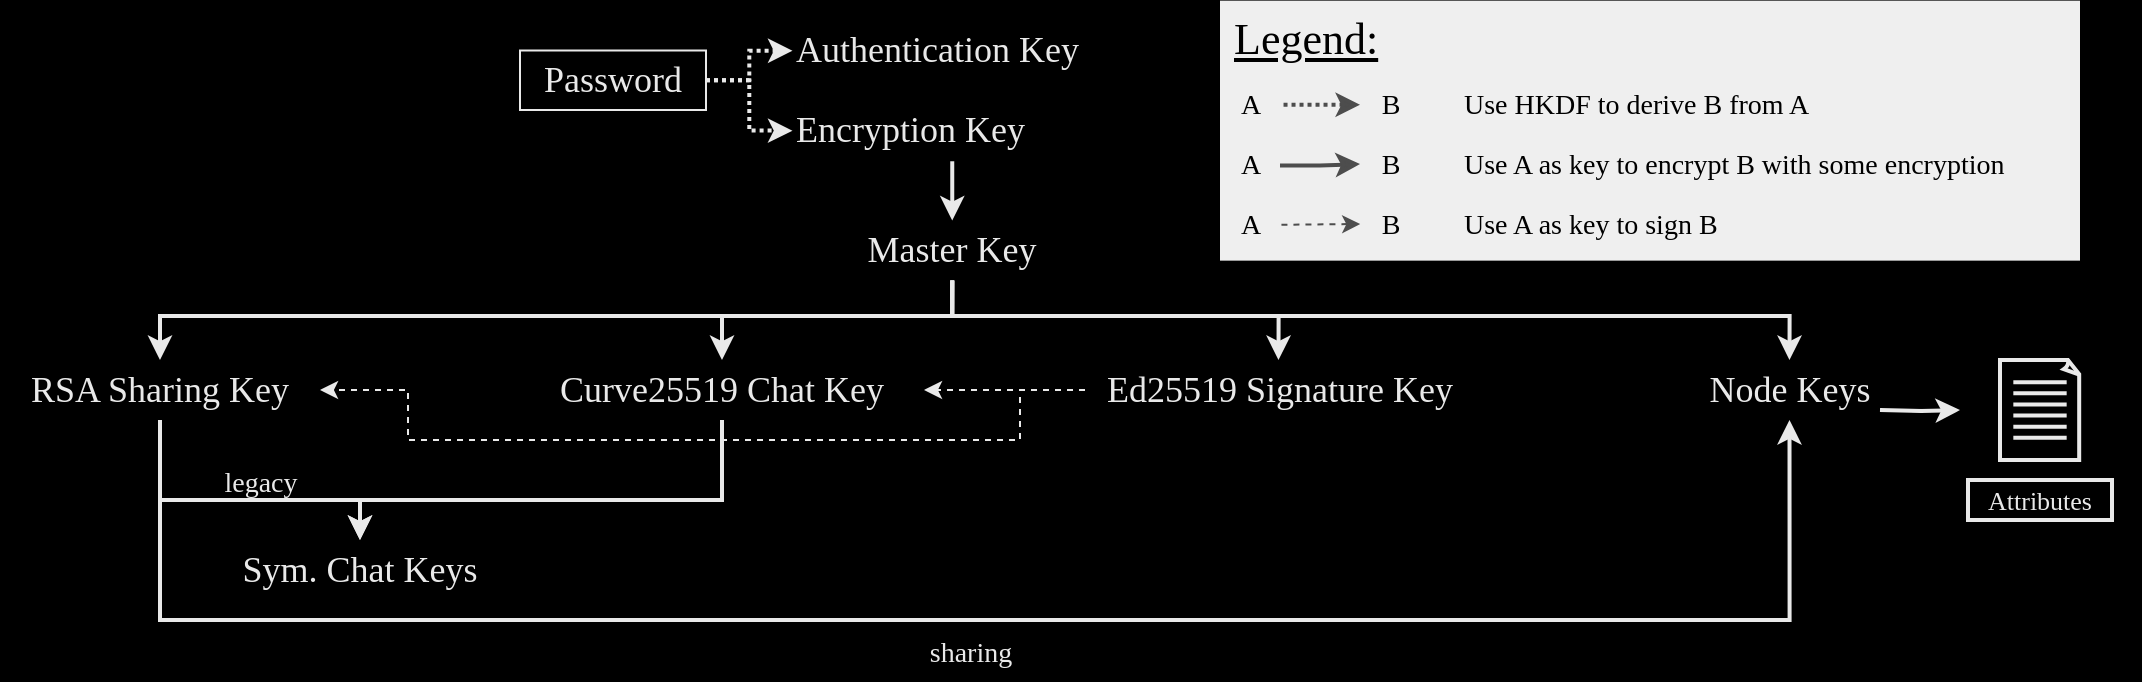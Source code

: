 <mxfile version="20.0.1" type="device" pages="2"><diagram id="Td81fvxVO85smzvYW5EH" name="key_hierarchy"><mxGraphModel dx="908" dy="1282" grid="1" gridSize="10" guides="1" tooltips="1" connect="1" arrows="1" fold="1" page="1" pageScale="1" pageWidth="850" pageHeight="1100" background="#000000" math="1" shadow="0"><root><mxCell id="0"/><mxCell id="1" parent="0"/><mxCell id="oDZSyUf5LkgQcqAlKY-A-1" value="" style="rounded=0;whiteSpace=wrap;html=1;fillColor=none;strokeColor=none;" parent="1" vertex="1"><mxGeometry x="120" y="40" width="1070" height="340" as="geometry"/></mxCell><mxCell id="oDZSyUf5LkgQcqAlKY-A-2" style="edgeStyle=orthogonalEdgeStyle;rounded=0;orthogonalLoop=1;jettySize=auto;html=1;exitX=0.5;exitY=1;exitDx=0;exitDy=0;entryX=0.5;entryY=0;entryDx=0;entryDy=0;fontFamily=Palatino;fontSize=16;fontColor=#e9e9e9;startArrow=none;startFill=0;endArrow=classic;endFill=1;strokeColor=#E9E9E9;strokeWidth=2;" parent="1" source="oDZSyUf5LkgQcqAlKY-A-28" target="oDZSyUf5LkgQcqAlKY-A-8" edge="1"><mxGeometry relative="1" as="geometry"><mxPoint x="616" y="158" as="sourcePoint"/><Array as="points"><mxPoint x="596" y="198"/><mxPoint x="200" y="198"/></Array></mxGeometry></mxCell><mxCell id="oDZSyUf5LkgQcqAlKY-A-3" style="edgeStyle=orthogonalEdgeStyle;rounded=0;orthogonalLoop=1;jettySize=auto;html=1;exitX=0.5;exitY=1;exitDx=0;exitDy=0;fontFamily=Palatino;fontSize=16;fontColor=#e9e9e9;startArrow=none;startFill=0;endArrow=classic;endFill=1;strokeColor=#E9E9E9;strokeWidth=2;entryX=0.5;entryY=0;entryDx=0;entryDy=0;" parent="1" source="oDZSyUf5LkgQcqAlKY-A-28" target="oDZSyUf5LkgQcqAlKY-A-10" edge="1"><mxGeometry relative="1" as="geometry"><mxPoint x="616" y="158" as="sourcePoint"/><Array as="points"><mxPoint x="596" y="198"/><mxPoint x="481" y="198"/></Array></mxGeometry></mxCell><mxCell id="oDZSyUf5LkgQcqAlKY-A-4" style="edgeStyle=orthogonalEdgeStyle;rounded=0;orthogonalLoop=1;jettySize=auto;html=1;exitX=0.5;exitY=1;exitDx=0;exitDy=0;entryX=0.5;entryY=0;entryDx=0;entryDy=0;fontFamily=Palatino;fontSize=16;fontColor=#e9e9e9;startArrow=none;startFill=0;endArrow=classic;endFill=1;strokeColor=#E9E9E9;strokeWidth=2;" parent="1" source="oDZSyUf5LkgQcqAlKY-A-28" target="oDZSyUf5LkgQcqAlKY-A-13" edge="1"><mxGeometry relative="1" as="geometry"><mxPoint x="616" y="158" as="sourcePoint"/><Array as="points"><mxPoint x="596" y="198"/><mxPoint x="759" y="198"/></Array></mxGeometry></mxCell><mxCell id="oDZSyUf5LkgQcqAlKY-A-5" style="edgeStyle=orthogonalEdgeStyle;rounded=0;orthogonalLoop=1;jettySize=auto;html=1;exitX=0.5;exitY=1;exitDx=0;exitDy=0;entryX=0.5;entryY=0;entryDx=0;entryDy=0;fontFamily=Palatino;fontSize=18;fontColor=#e9e9e9;startArrow=none;startFill=0;endArrow=classic;endFill=1;strokeColor=#E9E9E9;strokeWidth=2;" parent="1" source="oDZSyUf5LkgQcqAlKY-A-28" target="oDZSyUf5LkgQcqAlKY-A-16" edge="1"><mxGeometry relative="1" as="geometry"><mxPoint x="616" y="158" as="sourcePoint"/><Array as="points"><mxPoint x="596" y="198"/><mxPoint x="1015" y="198"/></Array></mxGeometry></mxCell><mxCell id="oDZSyUf5LkgQcqAlKY-A-6" style="edgeStyle=orthogonalEdgeStyle;rounded=0;orthogonalLoop=1;jettySize=auto;html=1;exitX=0.5;exitY=1;exitDx=0;exitDy=0;fontFamily=Palatino;fontSize=16;fontColor=#e9e9e9;startArrow=none;startFill=0;endArrow=classic;endFill=1;strokeColor=#E9E9E9;strokeWidth=2;entryX=0.5;entryY=0;entryDx=0;entryDy=0;" parent="1" source="oDZSyUf5LkgQcqAlKY-A-8" target="oDZSyUf5LkgQcqAlKY-A-14" edge="1"><mxGeometry relative="1" as="geometry"><mxPoint x="337.5" y="290.0" as="targetPoint"/><Array as="points"><mxPoint x="200" y="290"/><mxPoint x="300" y="290"/></Array></mxGeometry></mxCell><mxCell id="oDZSyUf5LkgQcqAlKY-A-7" style="edgeStyle=orthogonalEdgeStyle;rounded=0;orthogonalLoop=1;jettySize=auto;html=1;exitX=0.5;exitY=1;exitDx=0;exitDy=0;entryX=0.5;entryY=1;entryDx=0;entryDy=0;fontFamily=Palatino;fontSize=18;fontColor=#e9e9e9;startArrow=none;startFill=0;endArrow=classic;endFill=1;strokeColor=#E9E9E9;strokeWidth=2;" parent="1" source="oDZSyUf5LkgQcqAlKY-A-8" target="oDZSyUf5LkgQcqAlKY-A-16" edge="1"><mxGeometry relative="1" as="geometry"><Array as="points"><mxPoint x="200" y="350"/><mxPoint x="1015" y="350"/></Array></mxGeometry></mxCell><mxCell id="oDZSyUf5LkgQcqAlKY-A-8" value="RSA Sharing Key" style="text;html=1;strokeColor=none;fillColor=none;align=center;verticalAlign=middle;whiteSpace=wrap;rounded=0;labelBackgroundColor=none;fontFamily=Palatino;fontSize=18;fontColor=#e9e9e9;" parent="1" vertex="1"><mxGeometry x="120" y="220" width="160" height="30" as="geometry"/></mxCell><mxCell id="oDZSyUf5LkgQcqAlKY-A-9" style="edgeStyle=orthogonalEdgeStyle;rounded=0;orthogonalLoop=1;jettySize=auto;html=1;exitX=0.5;exitY=1;exitDx=0;exitDy=0;fontFamily=Palatino;fontSize=16;fontColor=#e9e9e9;startArrow=none;startFill=0;endArrow=classic;endFill=1;strokeColor=#E9E9E9;strokeWidth=2;entryX=0.5;entryY=0;entryDx=0;entryDy=0;" parent="1" source="oDZSyUf5LkgQcqAlKY-A-10" target="oDZSyUf5LkgQcqAlKY-A-14" edge="1"><mxGeometry relative="1" as="geometry"><mxPoint x="417.5" y="280.0" as="targetPoint"/><Array as="points"><mxPoint x="481" y="290"/><mxPoint x="300" y="290"/></Array></mxGeometry></mxCell><mxCell id="oDZSyUf5LkgQcqAlKY-A-10" value="Curve25519 Chat Key" style="text;html=1;strokeColor=none;fillColor=none;align=center;verticalAlign=middle;whiteSpace=wrap;rounded=0;labelBackgroundColor=none;fontFamily=Palatino;fontSize=18;fontColor=#e9e9e9;" parent="1" vertex="1"><mxGeometry x="380" y="220" width="202" height="30" as="geometry"/></mxCell><mxCell id="oDZSyUf5LkgQcqAlKY-A-11" style="edgeStyle=orthogonalEdgeStyle;rounded=0;orthogonalLoop=1;jettySize=auto;html=1;exitX=0;exitY=0.5;exitDx=0;exitDy=0;entryX=1;entryY=0.5;entryDx=0;entryDy=0;fontFamily=Palatino;fontSize=18;fontColor=#e9e9e9;startArrow=none;startFill=0;endArrow=classic;endFill=1;strokeColor=#E9E9E9;strokeWidth=1;dashed=1;" parent="1" source="oDZSyUf5LkgQcqAlKY-A-13" target="oDZSyUf5LkgQcqAlKY-A-10" edge="1"><mxGeometry relative="1" as="geometry"/></mxCell><mxCell id="oDZSyUf5LkgQcqAlKY-A-12" style="edgeStyle=orthogonalEdgeStyle;rounded=0;orthogonalLoop=1;jettySize=auto;html=1;exitX=0;exitY=0.5;exitDx=0;exitDy=0;entryX=1;entryY=0.5;entryDx=0;entryDy=0;dashed=1;fontFamily=Palatino;fontSize=18;fontColor=#e9e9e9;startArrow=none;startFill=0;endArrow=classic;endFill=1;strokeColor=#E9E9E9;strokeWidth=1;" parent="1" source="oDZSyUf5LkgQcqAlKY-A-13" target="oDZSyUf5LkgQcqAlKY-A-8" edge="1"><mxGeometry relative="1" as="geometry"><Array as="points"><mxPoint x="630" y="235"/><mxPoint x="630" y="260"/><mxPoint x="324" y="260"/><mxPoint x="324" y="235"/></Array></mxGeometry></mxCell><mxCell id="oDZSyUf5LkgQcqAlKY-A-13" value="Ed25519 Signature Key" style="text;html=1;strokeColor=none;fillColor=none;align=center;verticalAlign=middle;whiteSpace=wrap;rounded=0;labelBackgroundColor=none;fontFamily=Palatino;fontSize=18;fontColor=#e9e9e9;" parent="1" vertex="1"><mxGeometry x="662.5" y="220" width="193.5" height="30" as="geometry"/></mxCell><mxCell id="oDZSyUf5LkgQcqAlKY-A-14" value="Sym. Chat Keys" style="text;html=1;strokeColor=none;fillColor=none;align=center;verticalAlign=middle;whiteSpace=wrap;rounded=0;labelBackgroundColor=none;fontFamily=Palatino;fontSize=18;fontColor=#e9e9e9;" parent="1" vertex="1"><mxGeometry x="210" y="310" width="180" height="30" as="geometry"/></mxCell><mxCell id="oDZSyUf5LkgQcqAlKY-A-15" value="&lt;font style=&quot;font-size: 14px&quot;&gt;legacy&lt;/font&gt;" style="text;html=1;align=center;verticalAlign=middle;resizable=0;points=[];autosize=1;strokeColor=none;fillColor=none;fontSize=16;fontFamily=Palatino;fontColor=#e9e9e9;" parent="1" vertex="1"><mxGeometry x="220" y="265" width="60" height="30" as="geometry"/></mxCell><mxCell id="oDZSyUf5LkgQcqAlKY-A-16" value="Node Keys" style="text;html=1;strokeColor=none;fillColor=none;align=center;verticalAlign=middle;whiteSpace=wrap;rounded=0;labelBackgroundColor=none;fontFamily=Palatino;fontSize=18;fontColor=#e9e9e9;fontSource=https%3A%2F%2Ffonts.googleapis.com%2Fcss%3Ffamily%3DPalatino;" parent="1" vertex="1"><mxGeometry x="949.75" y="220" width="130" height="30" as="geometry"/></mxCell><mxCell id="oDZSyUf5LkgQcqAlKY-A-17" value="&lt;font style=&quot;font-size: 14px&quot;&gt;sharing&lt;/font&gt;" style="text;html=1;align=center;verticalAlign=middle;resizable=0;points=[];autosize=1;strokeColor=none;fillColor=none;fontSize=16;fontFamily=Palatino;fontColor=#e9e9e9;" parent="1" vertex="1"><mxGeometry x="570" y="350" width="70" height="30" as="geometry"/></mxCell><mxCell id="oDZSyUf5LkgQcqAlKY-A-18" style="edgeStyle=orthogonalEdgeStyle;rounded=0;orthogonalLoop=1;jettySize=auto;html=1;fontFamily=Palatino;fontSize=22;fontColor=#e9e9e9;strokeWidth=2;fillColor=#000000;strokeColor=#E9E9E9;" parent="1" edge="1"><mxGeometry relative="1" as="geometry"><mxPoint x="1100" y="245" as="targetPoint"/><mxPoint x="1060" y="245" as="sourcePoint"/></mxGeometry></mxCell><mxCell id="oDZSyUf5LkgQcqAlKY-A-19" value="" style="group;fontColor=#e9e9e9;strokeColor=none;" parent="1" vertex="1" connectable="0"><mxGeometry x="1120" y="220" width="56" height="80" as="geometry"/></mxCell><mxCell id="oDZSyUf5LkgQcqAlKY-A-20" value="" style="whiteSpace=wrap;html=1;shape=mxgraph.basic.document;fontFamily=Palatino;fontSize=22;fontColor=#e9e9e9;strokeColor=#E9E9E9;strokeWidth=2;fillColor=none;" parent="oDZSyUf5LkgQcqAlKY-A-19" vertex="1"><mxGeometry width="40" height="50" as="geometry"/></mxCell><mxCell id="oDZSyUf5LkgQcqAlKY-A-21" value="" style="endArrow=none;html=1;rounded=0;fontFamily=Palatino;fontSize=22;fontColor=#e9e9e9;strokeWidth=2;fillColor=#000000;strokeColor=#E9E9E9;" parent="oDZSyUf5LkgQcqAlKY-A-19" edge="1"><mxGeometry width="50" height="50" relative="1" as="geometry"><mxPoint x="6.667" y="11.111" as="sourcePoint"/><mxPoint x="33.333" y="11.111" as="targetPoint"/></mxGeometry></mxCell><mxCell id="oDZSyUf5LkgQcqAlKY-A-22" value="" style="endArrow=none;html=1;rounded=0;fontFamily=Palatino;fontSize=22;fontColor=#e9e9e9;strokeWidth=2;fillColor=#000000;strokeColor=#E9E9E9;" parent="oDZSyUf5LkgQcqAlKY-A-19" edge="1"><mxGeometry width="50" height="50" relative="1" as="geometry"><mxPoint x="6.667" y="16.667" as="sourcePoint"/><mxPoint x="33.333" y="16.667" as="targetPoint"/></mxGeometry></mxCell><mxCell id="oDZSyUf5LkgQcqAlKY-A-23" value="" style="endArrow=none;html=1;rounded=0;fontFamily=Palatino;fontSize=22;fontColor=#e9e9e9;strokeWidth=2;fillColor=#000000;strokeColor=#E9E9E9;" parent="oDZSyUf5LkgQcqAlKY-A-19" edge="1"><mxGeometry width="50" height="50" relative="1" as="geometry"><mxPoint x="6.667" y="22.222" as="sourcePoint"/><mxPoint x="33.333" y="22.222" as="targetPoint"/></mxGeometry></mxCell><mxCell id="oDZSyUf5LkgQcqAlKY-A-24" value="" style="endArrow=none;html=1;rounded=0;fontFamily=Palatino;fontSize=22;fontColor=#e9e9e9;strokeWidth=2;fillColor=#000000;strokeColor=#E9E9E9;" parent="oDZSyUf5LkgQcqAlKY-A-19" edge="1"><mxGeometry width="50" height="50" relative="1" as="geometry"><mxPoint x="6.667" y="27.778" as="sourcePoint"/><mxPoint x="33.333" y="27.778" as="targetPoint"/></mxGeometry></mxCell><mxCell id="oDZSyUf5LkgQcqAlKY-A-25" value="" style="endArrow=none;html=1;rounded=0;fontFamily=Palatino;fontSize=22;fontColor=#e9e9e9;strokeWidth=2;fillColor=#000000;strokeColor=#E9E9E9;" parent="oDZSyUf5LkgQcqAlKY-A-19" edge="1"><mxGeometry width="50" height="50" relative="1" as="geometry"><mxPoint x="6.667" y="33.333" as="sourcePoint"/><mxPoint x="33.333" y="33.333" as="targetPoint"/></mxGeometry></mxCell><mxCell id="oDZSyUf5LkgQcqAlKY-A-26" value="" style="endArrow=none;html=1;rounded=0;fontFamily=Palatino;fontSize=22;fontColor=#e9e9e9;strokeWidth=2;fillColor=#000000;strokeColor=#E9E9E9;" parent="oDZSyUf5LkgQcqAlKY-A-19" edge="1"><mxGeometry width="50" height="50" relative="1" as="geometry"><mxPoint x="6.667" y="38.889" as="sourcePoint"/><mxPoint x="33.333" y="38.889" as="targetPoint"/></mxGeometry></mxCell><mxCell id="oDZSyUf5LkgQcqAlKY-A-27" value="Attributes" style="rounded=0;whiteSpace=wrap;html=1;fontFamily=Palatino;fontSize=13;fontColor=#e9e9e9;strokeColor=#E9E9E9;strokeWidth=2;fillColor=none;" parent="oDZSyUf5LkgQcqAlKY-A-19" vertex="1"><mxGeometry x="-16" y="60" width="72" height="20" as="geometry"/></mxCell><mxCell id="oDZSyUf5LkgQcqAlKY-A-28" value="Master Key" style="text;html=1;strokeColor=none;fillColor=none;align=center;verticalAlign=middle;whiteSpace=wrap;rounded=0;labelBackgroundColor=none;fontFamily=Palatino;fontSize=18;fontColor=#e9e9e9;" parent="1" vertex="1"><mxGeometry x="496.19" y="150.25" width="199.87" height="30" as="geometry"/></mxCell><mxCell id="oDZSyUf5LkgQcqAlKY-A-29" style="edgeStyle=orthogonalEdgeStyle;rounded=0;orthogonalLoop=1;jettySize=auto;html=1;exitX=1;exitY=0.5;exitDx=0;exitDy=0;entryX=0;entryY=0.5;entryDx=0;entryDy=0;dashed=1;dashPattern=1 1;strokeWidth=2;fontColor=#e9e9e9;strokeColor=#E9E9E9;" parent="1" source="oDZSyUf5LkgQcqAlKY-A-31" target="oDZSyUf5LkgQcqAlKY-A-32" edge="1"><mxGeometry relative="1" as="geometry"/></mxCell><mxCell id="oDZSyUf5LkgQcqAlKY-A-30" style="edgeStyle=orthogonalEdgeStyle;rounded=0;orthogonalLoop=1;jettySize=auto;html=1;exitX=1;exitY=0.5;exitDx=0;exitDy=0;entryX=0;entryY=0.5;entryDx=0;entryDy=0;dashed=1;dashPattern=1 1;strokeWidth=2;fontColor=#e9e9e9;strokeColor=#E9E9E9;" parent="1" source="oDZSyUf5LkgQcqAlKY-A-31" target="oDZSyUf5LkgQcqAlKY-A-34" edge="1"><mxGeometry relative="1" as="geometry"/></mxCell><mxCell id="oDZSyUf5LkgQcqAlKY-A-31" value="Password" style="text;html=1;strokeColor=#E9E9E9;fillColor=none;align=center;verticalAlign=middle;whiteSpace=wrap;rounded=0;labelBackgroundColor=none;fontFamily=Palatino;fontSize=18;fontColor=#e9e9e9;" parent="1" vertex="1"><mxGeometry x="380" y="65.25" width="93" height="29.75" as="geometry"/></mxCell><mxCell id="oDZSyUf5LkgQcqAlKY-A-32" value="Authentication Key" style="text;html=1;strokeColor=none;fillColor=none;align=left;verticalAlign=middle;whiteSpace=wrap;rounded=0;labelBackgroundColor=none;fontFamily=Palatino;fontSize=18;fontColor=#e9e9e9;" parent="1" vertex="1"><mxGeometry x="516.25" y="50" width="199.75" height="30.75" as="geometry"/></mxCell><mxCell id="oDZSyUf5LkgQcqAlKY-A-33" style="edgeStyle=orthogonalEdgeStyle;rounded=0;orthogonalLoop=1;jettySize=auto;html=1;exitX=0.5;exitY=1;exitDx=0;exitDy=0;entryX=0.5;entryY=0;entryDx=0;entryDy=0;strokeWidth=2;fontColor=#e9e9e9;strokeColor=#E9E9E9;" parent="1" source="oDZSyUf5LkgQcqAlKY-A-34" target="oDZSyUf5LkgQcqAlKY-A-28" edge="1"><mxGeometry relative="1" as="geometry"/></mxCell><mxCell id="oDZSyUf5LkgQcqAlKY-A-34" value="Encryption Key&amp;nbsp;" style="text;html=1;strokeColor=none;fillColor=none;align=left;verticalAlign=middle;whiteSpace=wrap;rounded=0;labelBackgroundColor=none;fontFamily=Palatino;fontSize=18;fontColor=#e9e9e9;" parent="1" vertex="1"><mxGeometry x="516.25" y="90" width="159.75" height="30.63" as="geometry"/></mxCell><mxCell id="oDZSyUf5LkgQcqAlKY-A-35" value="" style="rounded=0;whiteSpace=wrap;html=1;labelBackgroundColor=none;fontFamily=Palatino;fontSize=14;fontColor=#000000;strokeColor=none;strokeWidth=1;fillColor=#EFEFEF;gradientColor=none;" parent="1" vertex="1"><mxGeometry x="730" y="40.32" width="430" height="130" as="geometry"/></mxCell><mxCell id="oDZSyUf5LkgQcqAlKY-A-36" value="" style="endArrow=none;html=1;rounded=0;dashed=1;fontFamily=Palatino;fontSize=14;fontColor=#000000;strokeColor=#4D4D4D;strokeWidth=1;endFill=0;startArrow=classic;startFill=1;exitX=0.163;exitY=0.859;exitDx=0;exitDy=0;exitPerimeter=0;" parent="1" edge="1" source="oDZSyUf5LkgQcqAlKY-A-35"><mxGeometry width="50" height="50" relative="1" as="geometry"><mxPoint x="790" y="152" as="sourcePoint"/><mxPoint x="760.0" y="152.4" as="targetPoint"/></mxGeometry></mxCell><mxCell id="oDZSyUf5LkgQcqAlKY-A-37" value="A" style="text;html=1;align=center;verticalAlign=middle;resizable=0;points=[];autosize=1;strokeColor=none;fillColor=none;fontSize=14;fontFamily=Palatino;fontColor=#000000;" parent="1" vertex="1"><mxGeometry x="730" y="142.82" width="30" height="20" as="geometry"/></mxCell><mxCell id="oDZSyUf5LkgQcqAlKY-A-38" value="B" style="text;html=1;align=center;verticalAlign=middle;resizable=0;points=[];autosize=1;strokeColor=none;fillColor=none;fontSize=14;fontFamily=Palatino;fontColor=#000000;" parent="1" vertex="1"><mxGeometry x="805" y="142.82" width="20" height="20" as="geometry"/></mxCell><mxCell id="oDZSyUf5LkgQcqAlKY-A-39" value="Use A as key to sign B" style="text;html=1;align=left;verticalAlign=middle;resizable=0;points=[];autosize=1;strokeColor=none;fillColor=none;fontSize=14;fontFamily=Palatino;fontColor=#000000;" parent="1" vertex="1"><mxGeometry x="850" y="142.82" width="150" height="20" as="geometry"/></mxCell><mxCell id="oDZSyUf5LkgQcqAlKY-A-40" value="A" style="text;html=1;align=center;verticalAlign=middle;resizable=0;points=[];autosize=1;strokeColor=none;fillColor=none;fontSize=14;fontFamily=Palatino;fontColor=#000000;" parent="1" vertex="1"><mxGeometry x="730" y="112.82" width="30" height="20" as="geometry"/></mxCell><mxCell id="oDZSyUf5LkgQcqAlKY-A-41" value="B" style="text;html=1;align=center;verticalAlign=middle;resizable=0;points=[];autosize=1;strokeColor=none;fillColor=none;fontSize=14;fontFamily=Palatino;fontColor=#000000;" parent="1" vertex="1"><mxGeometry x="805" y="112.82" width="20" height="20" as="geometry"/></mxCell><mxCell id="oDZSyUf5LkgQcqAlKY-A-42" value="" style="edgeStyle=orthogonalEdgeStyle;rounded=0;orthogonalLoop=1;jettySize=auto;html=1;fontFamily=Palatino;fontSize=14;fontColor=#000000;startArrow=none;startFill=0;endArrow=classic;endFill=1;strokeColor=#4D4D4D;strokeWidth=2;" parent="1" source="oDZSyUf5LkgQcqAlKY-A-40" edge="1"><mxGeometry relative="1" as="geometry"><mxPoint x="800" y="122" as="targetPoint"/></mxGeometry></mxCell><mxCell id="oDZSyUf5LkgQcqAlKY-A-43" value="Use A as key to encrypt B with some encryption" style="text;html=1;align=left;verticalAlign=middle;resizable=0;points=[];autosize=1;strokeColor=none;fillColor=none;fontSize=14;fontFamily=Palatino;fontColor=#000000;" parent="1" vertex="1"><mxGeometry x="850" y="112.82" width="310" height="20" as="geometry"/></mxCell><mxCell id="oDZSyUf5LkgQcqAlKY-A-44" value="Use HKDF to derive B from A" style="text;html=1;align=left;verticalAlign=middle;resizable=0;points=[];autosize=1;strokeColor=none;fillColor=none;fontSize=14;fontFamily=Palatino;fontColor=#000000;" parent="1" vertex="1"><mxGeometry x="850" y="82.82" width="200" height="20" as="geometry"/></mxCell><mxCell id="oDZSyUf5LkgQcqAlKY-A-45" value="A" style="text;html=1;align=center;verticalAlign=middle;resizable=0;points=[];autosize=1;strokeColor=none;fillColor=none;fontSize=14;fontFamily=Palatino;fontColor=#000000;" parent="1" vertex="1"><mxGeometry x="730" y="82.82" width="30" height="20" as="geometry"/></mxCell><mxCell id="oDZSyUf5LkgQcqAlKY-A-46" value="B" style="text;html=1;align=center;verticalAlign=middle;resizable=0;points=[];autosize=1;strokeColor=none;fillColor=none;fontSize=14;fontFamily=Palatino;fontColor=#000000;" parent="1" vertex="1"><mxGeometry x="805" y="82.82" width="20" height="20" as="geometry"/></mxCell><mxCell id="oDZSyUf5LkgQcqAlKY-A-47" value="" style="endArrow=none;html=1;rounded=0;dashed=1;fontFamily=Palatino;fontSize=14;fontColor=#000000;strokeColor=#4D4D4D;strokeWidth=2;endFill=0;dashPattern=1 1;startArrow=classic;startFill=1;" parent="1" edge="1"><mxGeometry width="50" height="50" relative="1" as="geometry"><mxPoint x="800.0" y="92.4" as="sourcePoint"/><mxPoint x="760.0" y="92.4" as="targetPoint"/></mxGeometry></mxCell><mxCell id="oDZSyUf5LkgQcqAlKY-A-48" value="&lt;font color=&quot;#000000&quot;&gt;&lt;u&gt;Legend:&lt;/u&gt;&lt;/font&gt;" style="text;html=1;align=left;verticalAlign=middle;resizable=0;points=[];autosize=1;strokeColor=none;fillColor=none;fontSize=22;fontFamily=Palatino;fontColor=#999999;" parent="1" vertex="1"><mxGeometry x="735" y="45.32" width="90" height="30" as="geometry"/></mxCell></root></mxGraphModel></diagram><diagram id="2JZewDopEmO9SrP9U3P-" name="key_hierarchy_portrait"><mxGraphModel dx="1418" dy="859" grid="1" gridSize="10" guides="1" tooltips="1" connect="1" arrows="1" fold="1" page="1" pageScale="1" pageWidth="850" pageHeight="1100" background="#000000" math="1" shadow="0"><root><mxCell id="c9GfS1rPQudnCMz3uaA4-0"/><mxCell id="c9GfS1rPQudnCMz3uaA4-1" parent="c9GfS1rPQudnCMz3uaA4-0"/><mxCell id="c9GfS1rPQudnCMz3uaA4-2" value="" style="rounded=0;whiteSpace=wrap;html=1;fillColor=none;strokeColor=none;" vertex="1" parent="c9GfS1rPQudnCMz3uaA4-1"><mxGeometry x="540" y="410" width="400" height="650" as="geometry"/></mxCell><mxCell id="c9GfS1rPQudnCMz3uaA4-3" style="edgeStyle=orthogonalEdgeStyle;rounded=0;orthogonalLoop=1;jettySize=auto;html=1;exitX=0.5;exitY=1;exitDx=0;exitDy=0;strokeWidth=2;strokeColor=#EFEFEF;entryX=0;entryY=0.5;entryDx=0;entryDy=0;" edge="1" parent="c9GfS1rPQudnCMz3uaA4-1" source="c9GfS1rPQudnCMz3uaA4-7" target="c9GfS1rPQudnCMz3uaA4-30"><mxGeometry relative="1" as="geometry"><mxPoint x="660" y="620" as="targetPoint"/></mxGeometry></mxCell><mxCell id="c9GfS1rPQudnCMz3uaA4-4" style="edgeStyle=orthogonalEdgeStyle;rounded=0;orthogonalLoop=1;jettySize=auto;html=1;exitX=0.5;exitY=1;exitDx=0;exitDy=0;strokeColor=#EFEFEF;strokeWidth=2;entryX=0;entryY=0.5;entryDx=0;entryDy=0;" edge="1" parent="c9GfS1rPQudnCMz3uaA4-1" source="c9GfS1rPQudnCMz3uaA4-7" target="c9GfS1rPQudnCMz3uaA4-32"><mxGeometry relative="1" as="geometry"><mxPoint x="670" y="670" as="targetPoint"/></mxGeometry></mxCell><mxCell id="c9GfS1rPQudnCMz3uaA4-5" style="edgeStyle=orthogonalEdgeStyle;rounded=0;orthogonalLoop=1;jettySize=auto;html=1;exitX=0.5;exitY=1;exitDx=0;exitDy=0;entryX=0;entryY=0.5;entryDx=0;entryDy=0;strokeColor=#EFEFEF;strokeWidth=2;" edge="1" parent="c9GfS1rPQudnCMz3uaA4-1" source="c9GfS1rPQudnCMz3uaA4-7" target="c9GfS1rPQudnCMz3uaA4-33"><mxGeometry relative="1" as="geometry"/></mxCell><mxCell id="c9GfS1rPQudnCMz3uaA4-6" style="edgeStyle=orthogonalEdgeStyle;rounded=0;orthogonalLoop=1;jettySize=auto;html=1;exitX=0.5;exitY=1;exitDx=0;exitDy=0;entryX=0;entryY=0.5;entryDx=0;entryDy=0;strokeColor=#EFEFEF;strokeWidth=2;" edge="1" parent="c9GfS1rPQudnCMz3uaA4-1" source="c9GfS1rPQudnCMz3uaA4-7" target="c9GfS1rPQudnCMz3uaA4-34"><mxGeometry relative="1" as="geometry"/></mxCell><mxCell id="c9GfS1rPQudnCMz3uaA4-7" value="Master Key" style="text;html=1;strokeColor=none;fillColor=none;align=center;verticalAlign=middle;whiteSpace=wrap;rounded=0;labelBackgroundColor=none;fontFamily=Palatino;fontSize=18;fontColor=#e9e9e9;" vertex="1" parent="c9GfS1rPQudnCMz3uaA4-1"><mxGeometry x="585.06" y="529" width="110" height="30" as="geometry"/></mxCell><mxCell id="c9GfS1rPQudnCMz3uaA4-8" style="edgeStyle=orthogonalEdgeStyle;rounded=0;orthogonalLoop=1;jettySize=auto;html=1;exitX=0;exitY=0.5;exitDx=0;exitDy=0;entryX=1;entryY=0.5;entryDx=0;entryDy=0;dashed=1;dashPattern=1 1;strokeWidth=2;fontColor=#e9e9e9;strokeColor=#E9E9E9;" edge="1" parent="c9GfS1rPQudnCMz3uaA4-1" source="c9GfS1rPQudnCMz3uaA4-10" target="c9GfS1rPQudnCMz3uaA4-11"><mxGeometry relative="1" as="geometry"/></mxCell><mxCell id="c9GfS1rPQudnCMz3uaA4-9" style="edgeStyle=orthogonalEdgeStyle;rounded=0;orthogonalLoop=1;jettySize=auto;html=1;exitX=0;exitY=0.5;exitDx=0;exitDy=0;dashed=1;dashPattern=1 1;strokeWidth=2;fontColor=#e9e9e9;strokeColor=#E9E9E9;" edge="1" parent="c9GfS1rPQudnCMz3uaA4-1" source="c9GfS1rPQudnCMz3uaA4-10"><mxGeometry relative="1" as="geometry"><mxPoint x="724.44" y="479" as="targetPoint"/><Array as="points"><mxPoint x="744.44" y="459"/><mxPoint x="744.44" y="479"/></Array></mxGeometry></mxCell><mxCell id="c9GfS1rPQudnCMz3uaA4-10" value="Password" style="text;html=1;strokeColor=#E9E9E9;fillColor=none;align=center;verticalAlign=middle;whiteSpace=wrap;rounded=0;labelBackgroundColor=none;fontFamily=Palatino;fontSize=18;fontColor=#e9e9e9;" vertex="1" parent="c9GfS1rPQudnCMz3uaA4-1"><mxGeometry x="764.44" y="444" width="93" height="29.75" as="geometry"/></mxCell><mxCell id="c9GfS1rPQudnCMz3uaA4-11" value="Authentication Key" style="text;html=1;strokeColor=none;fillColor=none;align=center;verticalAlign=middle;whiteSpace=wrap;rounded=0;labelBackgroundColor=none;fontFamily=Palatino;fontSize=18;fontColor=#e9e9e9;" vertex="1" parent="c9GfS1rPQudnCMz3uaA4-1"><mxGeometry x="555.69" y="424" width="168.75" height="30.75" as="geometry"/></mxCell><mxCell id="c9GfS1rPQudnCMz3uaA4-12" style="edgeStyle=orthogonalEdgeStyle;rounded=0;orthogonalLoop=1;jettySize=auto;html=1;exitX=0.5;exitY=1;exitDx=0;exitDy=0;entryX=0.5;entryY=0;entryDx=0;entryDy=0;strokeWidth=2;fontColor=#e9e9e9;strokeColor=#E9E9E9;" edge="1" parent="c9GfS1rPQudnCMz3uaA4-1" source="c9GfS1rPQudnCMz3uaA4-13" target="c9GfS1rPQudnCMz3uaA4-7"><mxGeometry relative="1" as="geometry"/></mxCell><mxCell id="c9GfS1rPQudnCMz3uaA4-13" value="Encryption Key&amp;nbsp;" style="text;html=1;strokeColor=none;fillColor=none;align=center;verticalAlign=middle;whiteSpace=wrap;rounded=0;labelBackgroundColor=none;fontFamily=Palatino;fontSize=18;fontColor=#e9e9e9;" vertex="1" parent="c9GfS1rPQudnCMz3uaA4-1"><mxGeometry x="555.69" y="464" width="168.75" height="30.63" as="geometry"/></mxCell><mxCell id="c9GfS1rPQudnCMz3uaA4-14" value="" style="rounded=0;whiteSpace=wrap;html=1;labelBackgroundColor=none;fontFamily=Palatino;fontSize=14;fontColor=#000000;strokeColor=none;strokeWidth=1;fillColor=#EFEFEF;gradientColor=none;" vertex="1" parent="c9GfS1rPQudnCMz3uaA4-1"><mxGeometry x="560" y="870" width="360" height="170" as="geometry"/></mxCell><mxCell id="c9GfS1rPQudnCMz3uaA4-15" value="" style="endArrow=none;html=1;rounded=0;dashed=1;fontFamily=Palatino;fontSize=14;fontColor=#000000;strokeColor=#000000;strokeWidth=1;endFill=0;startArrow=classic;startFill=1;" edge="1" parent="c9GfS1rPQudnCMz3uaA4-1"><mxGeometry width="50" height="50" relative="1" as="geometry"><mxPoint x="650.0" y="1017.08" as="sourcePoint"/><mxPoint x="610.0" y="1017.08" as="targetPoint"/></mxGeometry></mxCell><mxCell id="c9GfS1rPQudnCMz3uaA4-16" value="A" style="text;html=1;align=center;verticalAlign=middle;resizable=0;points=[];autosize=1;strokeColor=none;fillColor=none;fontSize=14;fontFamily=Palatino;fontColor=#000000;" vertex="1" parent="c9GfS1rPQudnCMz3uaA4-1"><mxGeometry x="580" y="1007.5" width="30" height="20" as="geometry"/></mxCell><mxCell id="c9GfS1rPQudnCMz3uaA4-17" value="B" style="text;html=1;align=center;verticalAlign=middle;resizable=0;points=[];autosize=1;strokeColor=none;fillColor=none;fontSize=14;fontFamily=Palatino;fontColor=#000000;" vertex="1" parent="c9GfS1rPQudnCMz3uaA4-1"><mxGeometry x="655" y="1007.5" width="20" height="20" as="geometry"/></mxCell><mxCell id="c9GfS1rPQudnCMz3uaA4-18" value="Use A as key to sign B" style="text;html=1;align=left;verticalAlign=middle;resizable=0;points=[];autosize=1;strokeColor=none;fillColor=none;fontSize=14;fontFamily=Palatino;fontColor=#000000;" vertex="1" parent="c9GfS1rPQudnCMz3uaA4-1"><mxGeometry x="700" y="1007.5" width="150" height="20" as="geometry"/></mxCell><mxCell id="c9GfS1rPQudnCMz3uaA4-19" value="A" style="text;html=1;align=center;verticalAlign=middle;resizable=0;points=[];autosize=1;strokeColor=none;fillColor=none;fontSize=14;fontFamily=Palatino;fontColor=#000000;" vertex="1" parent="c9GfS1rPQudnCMz3uaA4-1"><mxGeometry x="580" y="967.5" width="30" height="20" as="geometry"/></mxCell><mxCell id="c9GfS1rPQudnCMz3uaA4-20" value="B" style="text;html=1;align=center;verticalAlign=middle;resizable=0;points=[];autosize=1;strokeColor=none;fillColor=none;fontSize=14;fontFamily=Palatino;fontColor=#000000;" vertex="1" parent="c9GfS1rPQudnCMz3uaA4-1"><mxGeometry x="655" y="967.5" width="20" height="20" as="geometry"/></mxCell><mxCell id="c9GfS1rPQudnCMz3uaA4-21" value="" style="edgeStyle=orthogonalEdgeStyle;rounded=0;orthogonalLoop=1;jettySize=auto;html=1;fontFamily=Palatino;fontSize=14;fontColor=#000000;startArrow=none;startFill=0;endArrow=classic;endFill=1;strokeColor=#000000;strokeWidth=2;" edge="1" parent="c9GfS1rPQudnCMz3uaA4-1" source="c9GfS1rPQudnCMz3uaA4-19" target="c9GfS1rPQudnCMz3uaA4-20"><mxGeometry relative="1" as="geometry"/></mxCell><mxCell id="c9GfS1rPQudnCMz3uaA4-22" value="Use A as key to encrypt B &lt;br&gt;with some encryption" style="text;html=1;align=left;verticalAlign=middle;resizable=0;points=[];autosize=1;strokeColor=none;fillColor=none;fontSize=14;fontFamily=Palatino;fontColor=#000000;" vertex="1" parent="c9GfS1rPQudnCMz3uaA4-1"><mxGeometry x="700" y="957.5" width="170" height="40" as="geometry"/></mxCell><mxCell id="c9GfS1rPQudnCMz3uaA4-23" value="Use HKDF to derive B from A" style="text;html=1;align=left;verticalAlign=middle;resizable=0;points=[];autosize=1;strokeColor=none;fillColor=none;fontSize=14;fontFamily=Palatino;fontColor=#000000;" vertex="1" parent="c9GfS1rPQudnCMz3uaA4-1"><mxGeometry x="700" y="927.5" width="200" height="20" as="geometry"/></mxCell><mxCell id="c9GfS1rPQudnCMz3uaA4-24" value="A" style="text;html=1;align=center;verticalAlign=middle;resizable=0;points=[];autosize=1;strokeColor=none;fillColor=none;fontSize=14;fontFamily=Palatino;fontColor=#000000;" vertex="1" parent="c9GfS1rPQudnCMz3uaA4-1"><mxGeometry x="580" y="927.5" width="30" height="20" as="geometry"/></mxCell><mxCell id="c9GfS1rPQudnCMz3uaA4-25" value="B" style="text;html=1;align=center;verticalAlign=middle;resizable=0;points=[];autosize=1;strokeColor=none;fillColor=none;fontSize=14;fontFamily=Palatino;fontColor=#000000;" vertex="1" parent="c9GfS1rPQudnCMz3uaA4-1"><mxGeometry x="655" y="927.5" width="20" height="20" as="geometry"/></mxCell><mxCell id="c9GfS1rPQudnCMz3uaA4-26" value="" style="endArrow=none;html=1;rounded=0;dashed=1;fontFamily=Palatino;fontSize=14;fontColor=#000000;strokeColor=#000000;strokeWidth=2;endFill=0;dashPattern=1 1;startArrow=classic;startFill=1;" edge="1" parent="c9GfS1rPQudnCMz3uaA4-1"><mxGeometry width="50" height="50" relative="1" as="geometry"><mxPoint x="650.0" y="937.08" as="sourcePoint"/><mxPoint x="610.0" y="937.08" as="targetPoint"/></mxGeometry></mxCell><mxCell id="c9GfS1rPQudnCMz3uaA4-27" value="&lt;font color=&quot;#000000&quot;&gt;&lt;u&gt;Legend:&lt;/u&gt;&lt;/font&gt;" style="text;html=1;align=left;verticalAlign=middle;resizable=0;points=[];autosize=1;strokeColor=none;fillColor=none;fontSize=22;fontFamily=Palatino;fontColor=#999999;" vertex="1" parent="c9GfS1rPQudnCMz3uaA4-1"><mxGeometry x="585" y="880" width="90" height="30" as="geometry"/></mxCell><mxCell id="c9GfS1rPQudnCMz3uaA4-28" style="edgeStyle=orthogonalEdgeStyle;rounded=0;orthogonalLoop=1;jettySize=auto;html=1;exitX=1;exitY=0.5;exitDx=0;exitDy=0;entryX=1;entryY=0.5;entryDx=0;entryDy=0;strokeColor=#EFEFEF;strokeWidth=2;" edge="1" parent="c9GfS1rPQudnCMz3uaA4-1" source="c9GfS1rPQudnCMz3uaA4-30" target="c9GfS1rPQudnCMz3uaA4-37"><mxGeometry relative="1" as="geometry"><Array as="points"><mxPoint x="880" y="654"/><mxPoint x="880" y="835"/></Array></mxGeometry></mxCell><mxCell id="c9GfS1rPQudnCMz3uaA4-29" style="edgeStyle=orthogonalEdgeStyle;rounded=0;orthogonalLoop=1;jettySize=auto;html=1;exitX=0.867;exitY=0;exitDx=0;exitDy=0;entryX=1;entryY=0.5;entryDx=0;entryDy=0;strokeColor=#EFEFEF;strokeWidth=2;exitPerimeter=0;" edge="1" parent="c9GfS1rPQudnCMz3uaA4-1" source="c9GfS1rPQudnCMz3uaA4-30" target="c9GfS1rPQudnCMz3uaA4-34"><mxGeometry relative="1" as="geometry"><Array as="points"><mxPoint x="810" y="595"/></Array></mxGeometry></mxCell><mxCell id="c9GfS1rPQudnCMz3uaA4-30" value="RSA Sharing Key" style="text;html=1;strokeColor=none;fillColor=none;align=left;verticalAlign=top;whiteSpace=wrap;rounded=0;labelBackgroundColor=none;fontFamily=Palatino;fontSize=18;fontColor=#e9e9e9;" vertex="1" parent="c9GfS1rPQudnCMz3uaA4-1"><mxGeometry x="679.25" y="639" width="150.75" height="30" as="geometry"/></mxCell><mxCell id="c9GfS1rPQudnCMz3uaA4-31" style="edgeStyle=orthogonalEdgeStyle;rounded=0;orthogonalLoop=1;jettySize=auto;html=1;exitX=1;exitY=0.5;exitDx=0;exitDy=0;strokeColor=#EFEFEF;strokeWidth=2;entryX=1;entryY=0.5;entryDx=0;entryDy=0;" edge="1" parent="c9GfS1rPQudnCMz3uaA4-1" source="c9GfS1rPQudnCMz3uaA4-32" target="c9GfS1rPQudnCMz3uaA4-37"><mxGeometry relative="1" as="geometry"><mxPoint x="930" y="830" as="targetPoint"/></mxGeometry></mxCell><mxCell id="c9GfS1rPQudnCMz3uaA4-32" value="Curve25519 Chat Key" style="text;html=1;strokeColor=none;fillColor=none;align=left;verticalAlign=top;whiteSpace=wrap;rounded=0;labelBackgroundColor=none;fontFamily=Palatino;fontSize=18;fontColor=#e9e9e9;" vertex="1" parent="c9GfS1rPQudnCMz3uaA4-1"><mxGeometry x="679.25" y="760" width="180.75" height="30" as="geometry"/></mxCell><mxCell id="c9GfS1rPQudnCMz3uaA4-33" value="Ed25519 Signature Key" style="text;html=1;strokeColor=none;fillColor=none;align=left;verticalAlign=top;whiteSpace=wrap;rounded=0;labelBackgroundColor=none;fontFamily=Palatino;fontSize=18;fontColor=#e9e9e9;" vertex="1" parent="c9GfS1rPQudnCMz3uaA4-1"><mxGeometry x="679.25" y="700" width="190.75" height="30" as="geometry"/></mxCell><mxCell id="c9GfS1rPQudnCMz3uaA4-34" value="Node Keys" style="text;html=1;strokeColor=none;fillColor=none;align=left;verticalAlign=top;whiteSpace=wrap;rounded=0;labelBackgroundColor=none;fontFamily=Palatino;fontSize=18;fontColor=#e9e9e9;fontSource=https%3A%2F%2Ffonts.googleapis.com%2Fcss%3Ffamily%3DPalatino;" vertex="1" parent="c9GfS1rPQudnCMz3uaA4-1"><mxGeometry x="679.25" y="580" width="100.75" height="30" as="geometry"/></mxCell><mxCell id="c9GfS1rPQudnCMz3uaA4-35" style="edgeStyle=orthogonalEdgeStyle;rounded=0;orthogonalLoop=1;jettySize=auto;html=1;entryX=0.525;entryY=0.024;entryDx=0;entryDy=0;fontFamily=Palatino;fontSize=18;fontColor=#e9e9e9;startArrow=none;startFill=0;endArrow=classic;endFill=1;strokeColor=#E9E9E9;strokeWidth=1;dashed=1;exitX=0.5;exitY=1;exitDx=0;exitDy=0;entryPerimeter=0;" edge="1" parent="c9GfS1rPQudnCMz3uaA4-1" source="c9GfS1rPQudnCMz3uaA4-33" target="c9GfS1rPQudnCMz3uaA4-32"><mxGeometry relative="1" as="geometry"><mxPoint x="900" y="770" as="sourcePoint"/><mxPoint x="592.0" y="285.0" as="targetPoint"/></mxGeometry></mxCell><mxCell id="c9GfS1rPQudnCMz3uaA4-36" style="edgeStyle=orthogonalEdgeStyle;rounded=0;orthogonalLoop=1;jettySize=auto;html=1;fontFamily=Palatino;fontSize=18;fontColor=#e9e9e9;startArrow=none;startFill=0;endArrow=classic;endFill=1;strokeColor=#E9E9E9;strokeWidth=1;dashed=1;exitX=0.5;exitY=0;exitDx=0;exitDy=0;" edge="1" parent="c9GfS1rPQudnCMz3uaA4-1" source="c9GfS1rPQudnCMz3uaA4-33"><mxGeometry relative="1" as="geometry"><mxPoint x="890" y="780" as="sourcePoint"/><mxPoint x="775" y="670" as="targetPoint"/><Array as="points"><mxPoint x="775" y="670"/><mxPoint x="775" y="670"/></Array></mxGeometry></mxCell><mxCell id="c9GfS1rPQudnCMz3uaA4-37" value="Sym. Chat Keys" style="text;html=1;strokeColor=none;fillColor=none;align=left;verticalAlign=top;whiteSpace=wrap;rounded=0;labelBackgroundColor=none;fontFamily=Palatino;fontSize=18;fontColor=#e9e9e9;" vertex="1" parent="c9GfS1rPQudnCMz3uaA4-1"><mxGeometry x="679.25" y="820" width="140.75" height="30" as="geometry"/></mxCell><mxCell id="c9GfS1rPQudnCMz3uaA4-38" value="&lt;font style=&quot;font-size: 14px&quot;&gt;legacy&lt;/font&gt;" style="text;html=1;align=center;verticalAlign=middle;resizable=0;points=[];autosize=1;strokeColor=none;fillColor=none;fontSize=16;fontFamily=Palatino;fontColor=#e9e9e9;rotation=90;" vertex="1" parent="c9GfS1rPQudnCMz3uaA4-1"><mxGeometry x="876.13" y="690" width="60" height="30" as="geometry"/></mxCell><mxCell id="c9GfS1rPQudnCMz3uaA4-39" value="&lt;font style=&quot;font-size: 14px&quot;&gt;sharing&lt;/font&gt;" style="text;html=1;align=center;verticalAlign=middle;resizable=0;points=[];autosize=1;strokeColor=none;fillColor=none;fontSize=16;fontFamily=Palatino;fontColor=#e9e9e9;" vertex="1" parent="c9GfS1rPQudnCMz3uaA4-1"><mxGeometry x="810" y="600" width="70" height="30" as="geometry"/></mxCell></root></mxGraphModel></diagram></mxfile>